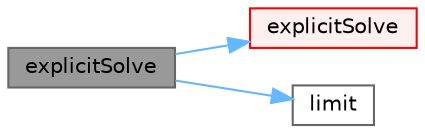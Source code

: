 digraph "explicitSolve"
{
 // LATEX_PDF_SIZE
  bgcolor="transparent";
  edge [fontname=Helvetica,fontsize=10,labelfontname=Helvetica,labelfontsize=10];
  node [fontname=Helvetica,fontsize=10,shape=box,height=0.2,width=0.4];
  rankdir="LR";
  Node1 [id="Node000001",label="explicitSolve",height=0.2,width=0.4,color="gray40", fillcolor="grey60", style="filled", fontcolor="black",tooltip=" "];
  Node1 -> Node2 [id="edge1_Node000001_Node000002",color="steelblue1",style="solid",tooltip=" "];
  Node2 [id="Node000002",label="explicitSolve",height=0.2,width=0.4,color="red", fillcolor="#FFF0F0", style="filled",URL="$namespaceFoam_1_1MULES.html#a62d251545cddb4d8e55512c4a86dcabf",tooltip=" "];
  Node1 -> Node8 [id="edge2_Node000001_Node000008",color="steelblue1",style="solid",tooltip=" "];
  Node8 [id="Node000008",label="limit",height=0.2,width=0.4,color="grey40", fillcolor="white", style="filled",URL="$compressible_2rhoSimpleFoam_2rhoPorousSimpleFoam_2pEqn_8H.html#aa9f98f8e33f8753cc511709066b53121",tooltip=" "];
}
